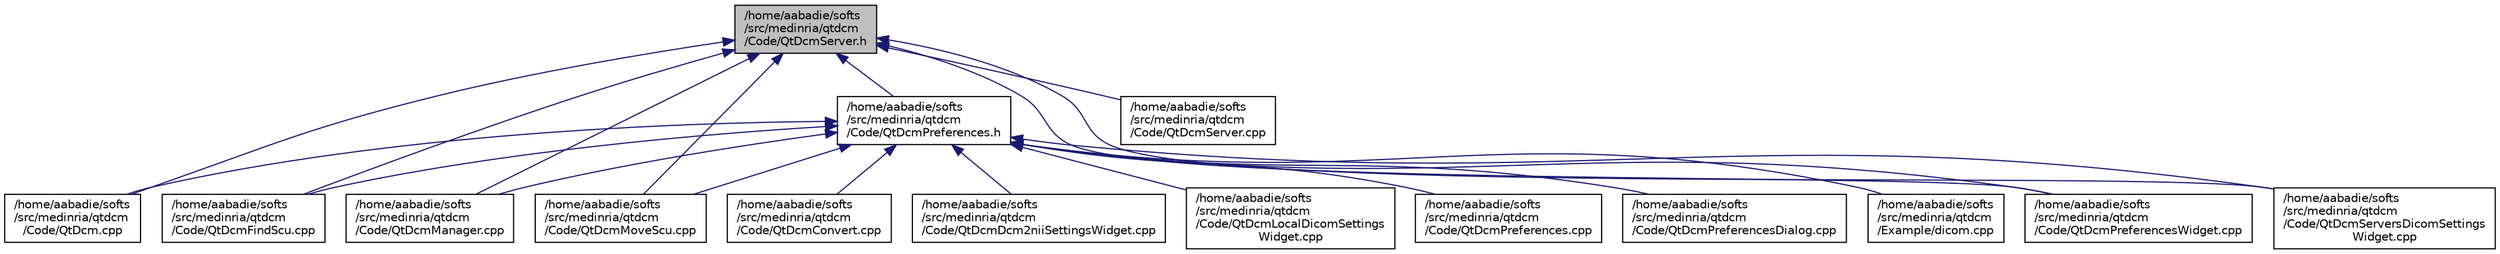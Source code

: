 digraph "/home/aabadie/softs/src/medinria/qtdcm/Code/QtDcmServer.h"
{
  edge [fontname="Helvetica",fontsize="10",labelfontname="Helvetica",labelfontsize="10"];
  node [fontname="Helvetica",fontsize="10",shape=record];
  Node1 [label="/home/aabadie/softs\l/src/medinria/qtdcm\l/Code/QtDcmServer.h",height=0.2,width=0.4,color="black", fillcolor="grey75", style="filled" fontcolor="black"];
  Node1 -> Node2 [dir="back",color="midnightblue",fontsize="10",style="solid",fontname="Helvetica"];
  Node2 [label="/home/aabadie/softs\l/src/medinria/qtdcm\l/Code/QtDcm.cpp",height=0.2,width=0.4,color="black", fillcolor="white", style="filled",URL="$QtDcm_8cpp.html"];
  Node1 -> Node3 [dir="back",color="midnightblue",fontsize="10",style="solid",fontname="Helvetica"];
  Node3 [label="/home/aabadie/softs\l/src/medinria/qtdcm\l/Code/QtDcmFindScu.cpp",height=0.2,width=0.4,color="black", fillcolor="white", style="filled",URL="$QtDcmFindScu_8cpp.html"];
  Node1 -> Node4 [dir="back",color="midnightblue",fontsize="10",style="solid",fontname="Helvetica"];
  Node4 [label="/home/aabadie/softs\l/src/medinria/qtdcm\l/Code/QtDcmManager.cpp",height=0.2,width=0.4,color="black", fillcolor="white", style="filled",URL="$QtDcmManager_8cpp.html"];
  Node1 -> Node5 [dir="back",color="midnightblue",fontsize="10",style="solid",fontname="Helvetica"];
  Node5 [label="/home/aabadie/softs\l/src/medinria/qtdcm\l/Code/QtDcmMoveScu.cpp",height=0.2,width=0.4,color="black", fillcolor="white", style="filled",URL="$QtDcmMoveScu_8cpp.html"];
  Node1 -> Node6 [dir="back",color="midnightblue",fontsize="10",style="solid",fontname="Helvetica"];
  Node6 [label="/home/aabadie/softs\l/src/medinria/qtdcm\l/Code/QtDcmPreferences.h",height=0.2,width=0.4,color="black", fillcolor="white", style="filled",URL="$QtDcmPreferences_8h.html"];
  Node6 -> Node2 [dir="back",color="midnightblue",fontsize="10",style="solid",fontname="Helvetica"];
  Node6 -> Node7 [dir="back",color="midnightblue",fontsize="10",style="solid",fontname="Helvetica"];
  Node7 [label="/home/aabadie/softs\l/src/medinria/qtdcm\l/Code/QtDcmConvert.cpp",height=0.2,width=0.4,color="black", fillcolor="white", style="filled",URL="$QtDcmConvert_8cpp.html"];
  Node6 -> Node8 [dir="back",color="midnightblue",fontsize="10",style="solid",fontname="Helvetica"];
  Node8 [label="/home/aabadie/softs\l/src/medinria/qtdcm\l/Code/QtDcmDcm2niiSettingsWidget.cpp",height=0.2,width=0.4,color="black", fillcolor="white", style="filled",URL="$QtDcmDcm2niiSettingsWidget_8cpp.html"];
  Node6 -> Node3 [dir="back",color="midnightblue",fontsize="10",style="solid",fontname="Helvetica"];
  Node6 -> Node9 [dir="back",color="midnightblue",fontsize="10",style="solid",fontname="Helvetica"];
  Node9 [label="/home/aabadie/softs\l/src/medinria/qtdcm\l/Code/QtDcmLocalDicomSettings\lWidget.cpp",height=0.2,width=0.4,color="black", fillcolor="white", style="filled",URL="$QtDcmLocalDicomSettingsWidget_8cpp.html"];
  Node6 -> Node4 [dir="back",color="midnightblue",fontsize="10",style="solid",fontname="Helvetica"];
  Node6 -> Node5 [dir="back",color="midnightblue",fontsize="10",style="solid",fontname="Helvetica"];
  Node6 -> Node10 [dir="back",color="midnightblue",fontsize="10",style="solid",fontname="Helvetica"];
  Node10 [label="/home/aabadie/softs\l/src/medinria/qtdcm\l/Code/QtDcmPreferences.cpp",height=0.2,width=0.4,color="black", fillcolor="white", style="filled",URL="$QtDcmPreferences_8cpp.html"];
  Node6 -> Node11 [dir="back",color="midnightblue",fontsize="10",style="solid",fontname="Helvetica"];
  Node11 [label="/home/aabadie/softs\l/src/medinria/qtdcm\l/Code/QtDcmPreferencesDialog.cpp",height=0.2,width=0.4,color="black", fillcolor="white", style="filled",URL="$QtDcmPreferencesDialog_8cpp.html"];
  Node6 -> Node12 [dir="back",color="midnightblue",fontsize="10",style="solid",fontname="Helvetica"];
  Node12 [label="/home/aabadie/softs\l/src/medinria/qtdcm\l/Code/QtDcmPreferencesWidget.cpp",height=0.2,width=0.4,color="black", fillcolor="white", style="filled",URL="$QtDcmPreferencesWidget_8cpp.html"];
  Node6 -> Node13 [dir="back",color="midnightblue",fontsize="10",style="solid",fontname="Helvetica"];
  Node13 [label="/home/aabadie/softs\l/src/medinria/qtdcm\l/Code/QtDcmServersDicomSettings\lWidget.cpp",height=0.2,width=0.4,color="black", fillcolor="white", style="filled",URL="$QtDcmServersDicomSettingsWidget_8cpp.html"];
  Node6 -> Node14 [dir="back",color="midnightblue",fontsize="10",style="solid",fontname="Helvetica"];
  Node14 [label="/home/aabadie/softs\l/src/medinria/qtdcm\l/Example/dicom.cpp",height=0.2,width=0.4,color="black", fillcolor="white", style="filled",URL="$dicom_8cpp.html",tooltip="Main class for the example."];
  Node1 -> Node12 [dir="back",color="midnightblue",fontsize="10",style="solid",fontname="Helvetica"];
  Node1 -> Node15 [dir="back",color="midnightblue",fontsize="10",style="solid",fontname="Helvetica"];
  Node15 [label="/home/aabadie/softs\l/src/medinria/qtdcm\l/Code/QtDcmServer.cpp",height=0.2,width=0.4,color="black", fillcolor="white", style="filled",URL="$QtDcmServer_8cpp.html"];
  Node1 -> Node13 [dir="back",color="midnightblue",fontsize="10",style="solid",fontname="Helvetica"];
}
